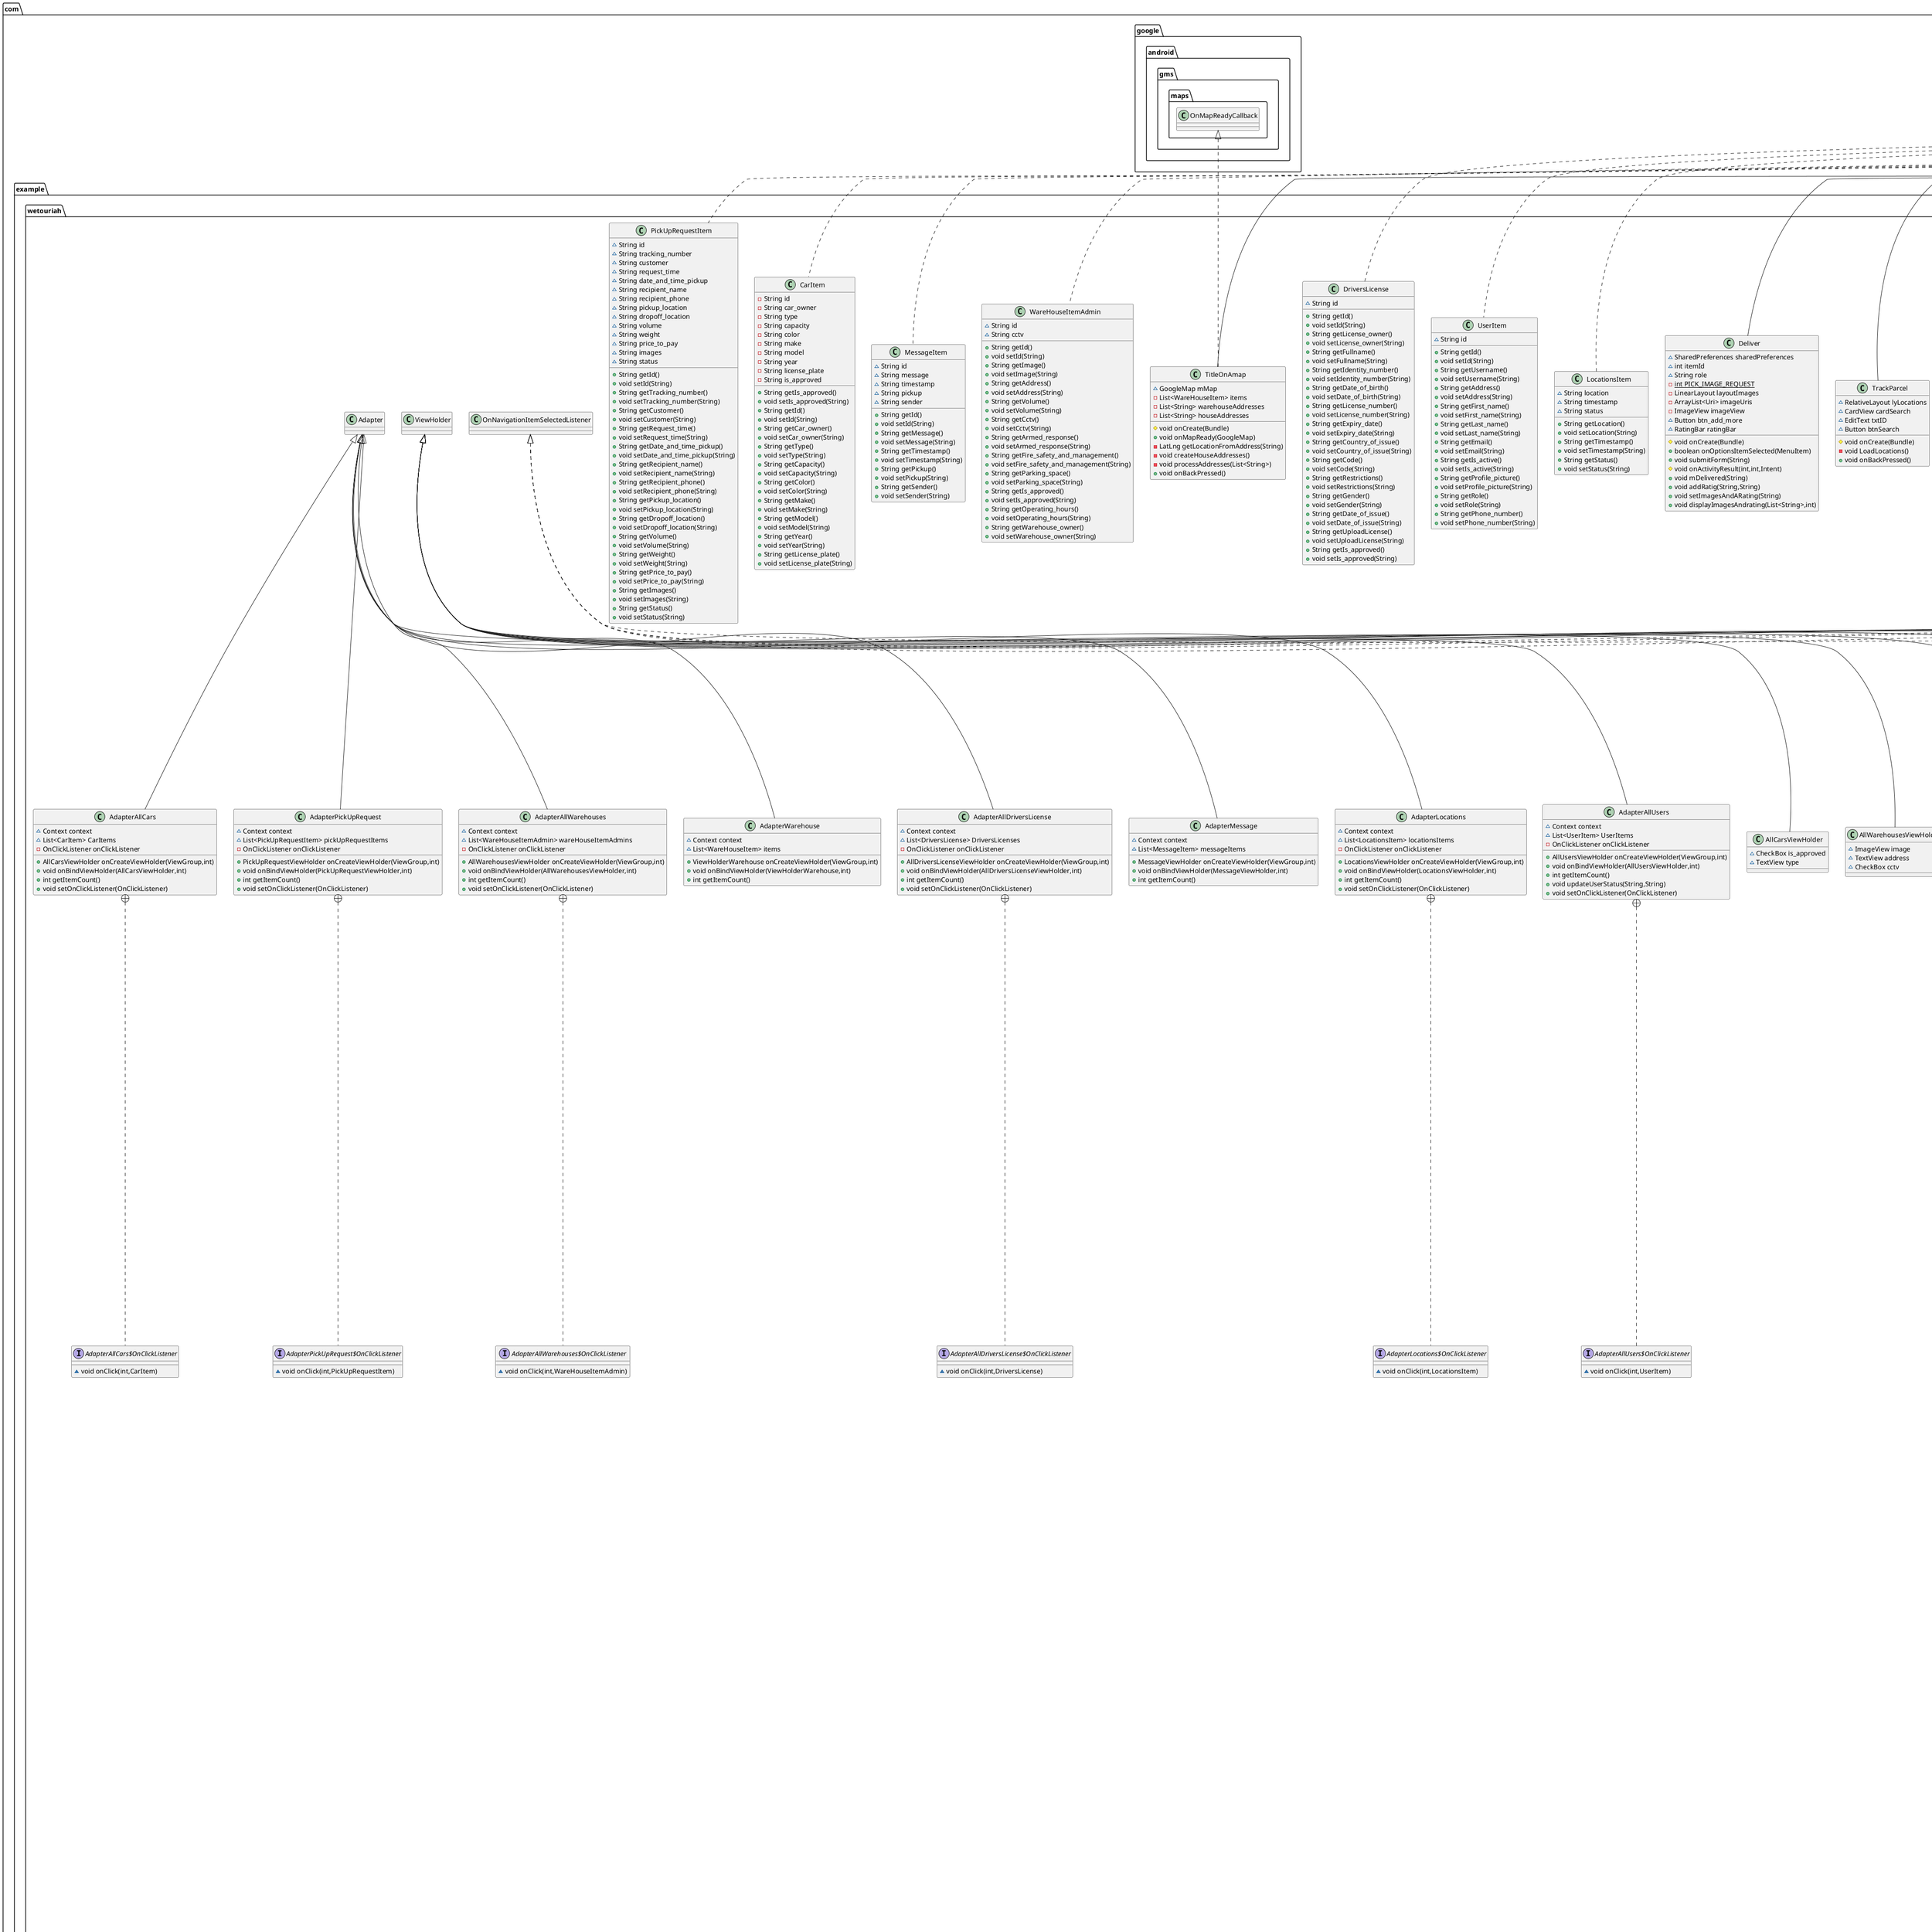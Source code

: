@startuml
class com.example.wetouriah.ViewHolderWarehouse {
~ TextView address
}
class com.example.wetouriah.ImageResponse {
- String requestPickupImages
+ String getRequestPickupImages()
+ void setRequestPickupImages(String)
}
class com.example.wetouriah.WareHouseItemAdmin {
~ String id
~ String cctv
+ String getId()
+ void setId(String)
+ String getImage()
+ void setImage(String)
+ String getAddress()
+ void setAddress(String)
+ String getVolume()
+ void setVolume(String)
+ String getCctv()
+ void setCctv(String)
+ String getArmed_response()
+ void setArmed_response(String)
+ String getFire_safety_and_management()
+ void setFire_safety_and_management(String)
+ String getParking_space()
+ void setParking_space(String)
+ String getIs_approved()
+ void setIs_approved(String)
+ String getOperating_hours()
+ void setOperating_hours(String)
+ String getWarehouse_owner()
+ void setWarehouse_owner(String)
}
class com.example.wetouriah.AdapterAllUsers {
~ Context context
~ List<UserItem> UserItems
- OnClickListener onClickListener
+ AllUsersViewHolder onCreateViewHolder(ViewGroup,int)
+ void onBindViewHolder(AllUsersViewHolder,int)
+ int getItemCount()
+ void updateUserStatus(String,String)
+ void setOnClickListener(OnClickListener)
}
interface com.example.wetouriah.AdapterAllUsers$OnClickListener {
~ void onClick(int,UserItem)
}
class com.example.wetouriah.WarehousePortal {
- DrawerLayout drawerLayout
- ActionBarDrawerToggle toggle
- NavigationView navigationView
- TabLayout tab_layout
- RelativeLayout lyAllUndelivered
~ EditText pickdateEditText
~ EditText recipient_name
~ Button btnAddPickRequest
- int year
~ FloatingActionButton mAddFab
~ RelativeLayout lyPickRequestList
~ ScrollView lyAddPickRequest
~ TextView headerUsername
~ TextView qPrice
- Handler handler
- Runnable runnable
+ {static} String NEXT_SCREEN
# void onCreate(Bundle)
+ boolean onOptionsItemSelected(MenuItem)
- void showToast(String)
- void Logout()
+ boolean onNavigationItemSelected(MenuItem)
+ void onBackPressed()
- void showDatePicker(EditText)
- void showTimePicker(EditText)
+ double mCalulatePrice(double,double,double)
- void startPeriodicApiCall()
- void createNotification()
}
class com.example.wetouriah.TrackParcel {
~ RelativeLayout lyLocations
~ CardView cardSearch
~ EditText txtID
~ Button btnSearch
# void onCreate(Bundle)
- void LoadLocations()
+ void onBackPressed()
}
class com.example.wetouriah.Deliver {
~ SharedPreferences sharedPreferences
~ int itemId
~ String role
- {static} int PICK_IMAGE_REQUEST
- LinearLayout layoutImages
- ArrayList<Uri> imageUris
- ImageView imageView
~ Button btn_add_more
~ RatingBar ratingBar
# void onCreate(Bundle)
+ boolean onOptionsItemSelected(MenuItem)
+ void submitForm(String)
# void onActivityResult(int,int,Intent)
+ void mDelivered(String)
+ void addRatig(String,String)
+ void setImagesAndARating(String)
+ void displayImagesAndrating(List<String>,int)
}
class com.example.wetouriah.PickUpRequestItem {
~ String id
~ String tracking_number
~ String customer
~ String request_time
~ String date_and_time_pickup
~ String recipient_name
~ String recipient_phone
~ String pickup_location
~ String dropoff_location
~ String volume
~ String weight
~ String price_to_pay
~ String images
~ String status
+ String getId()
+ void setId(String)
+ String getTracking_number()
+ void setTracking_number(String)
+ String getCustomer()
+ void setCustomer(String)
+ String getRequest_time()
+ void setRequest_time(String)
+ String getDate_and_time_pickup()
+ void setDate_and_time_pickup(String)
+ String getRecipient_name()
+ void setRecipient_name(String)
+ String getRecipient_phone()
+ void setRecipient_phone(String)
+ String getPickup_location()
+ void setPickup_location(String)
+ String getDropoff_location()
+ void setDropoff_location(String)
+ String getVolume()
+ void setVolume(String)
+ String getWeight()
+ void setWeight(String)
+ String getPrice_to_pay()
+ void setPrice_to_pay(String)
+ String getImages()
+ void setImages(String)
+ String getStatus()
+ void setStatus(String)
}
class com.example.wetouriah.Register {
- RelativeLayout lyUsernameAndPassword
- Button btnRolesNext
- ImageView imageView
- EditText email
- RadioGroup rgRoles
- String imagepath
- String role
# void onCreate(Bundle)
# void onActivityResult(int,int,Intent)
+ void SimpleAddUser(String,String,String,String,String,String,String,String,String)
+ void addUser(String,String,String,String,String,String,String,String,String,String,String)
+ void onBackPressed()
}
class com.example.wetouriah.AllCarsViewHolder {
~ CheckBox is_approved
~ TextView type
}
class com.example.wetouriah.Signature {
- int mDefaultColor
- {static} int REQUEST_CODE
~ Button btnSave
~ ImageView imgSignature
~ SignatureView signature_view
~ View preview_selected_color
# void onCreate(Bundle)
+ void onRequestPermissionsResult(int,String[],int[])
+ void saveImage()
+ void onBackPressed()
}
class com.example.wetouriah.TaskAssignmentChecker {
}
class com.example.wetouriah.DriversLicense {
~ String id
+ String getId()
+ void setId(String)
+ String getLicense_owner()
+ void setLicense_owner(String)
+ String getFullname()
+ void setFullname(String)
+ String getIdentity_number()
+ void setIdentity_number(String)
+ String getDate_of_birth()
+ void setDate_of_birth(String)
+ String getLicense_number()
+ void setLicense_number(String)
+ String getExpiry_date()
+ void setExpiry_date(String)
+ String getCountry_of_issue()
+ void setCountry_of_issue(String)
+ String getCode()
+ void setCode(String)
+ String getRestrictions()
+ void setRestrictions(String)
+ String getGender()
+ void setGender(String)
+ String getDate_of_issue()
+ void setDate_of_issue(String)
+ String getUploadLicense()
+ void setUploadLicense(String)
+ String getIs_approved()
+ void setIs_approved(String)
}
class com.example.wetouriah.DriverPortal {
~ Button btnProfile
- DrawerLayout drawerLayout
- ActionBarDrawerToggle toggle
- NavigationView navigationView
~ TextView headerUsername
- TabLayout tab_layout
- RelativeLayout lyAllUndelivered
- Handler handler
- Runnable runnable
+ {static} String NEXT_SCREEN
# void onCreate(Bundle)
+ boolean onOptionsItemSelected(MenuItem)
+ boolean onNavigationItemSelected(MenuItem)
+ void onBackPressed()
- void showToast(String)
- void Logout()
- void createNotification(PickUpRequestItem)
- void startPeriodicApiCall()
}
class com.example.wetouriah.History {
# void onCreate(Bundle)
}
class com.example.wetouriah.MessagesResponse {
- Integer id
- String message
- String timestamp
- Integer pickup
- Integer sender
+ Integer getId()
+ void setId(Integer)
+ String getMessage()
+ void setMessage(String)
+ String getTimestamp()
+ void setTimestamp(String)
+ Integer getPickup()
+ void setPickup(Integer)
+ Integer getSender()
+ void setSender(Integer)
}
class com.example.wetouriah.AuthenticatedUser {
- String username
- String role
- String id
+ String getUsername()
+ void setUsername(String)
+ String getRole()
+ void setRole(String)
+ String getID()
+ void setID(String)
}
class com.example.wetouriah.AdminPortal {
~ RelativeLayout lyAllusers
- DrawerLayout drawerLayout
- ActionBarDrawerToggle toggle
- NavigationView navigationView
~ TextView headerUsername
# void onCreate(Bundle)
+ void mGetAllUsers()
+ void mGetAllCars()
+ void mGetAllDriversLicense()
+ void mGetAllWarehouses()
+ boolean onOptionsItemSelected(MenuItem)
+ boolean onNavigationItemSelected(MenuItem)
+ void hideAlllayers()
+ void DriversLicense()
+ void changePassword()
+ void onBackPressed()
- void showToast(String)
- void Logout()
}
class com.example.wetouriah.AdapterAllCars {
~ Context context
~ List<CarItem> CarItems
- OnClickListener onClickListener
+ AllCarsViewHolder onCreateViewHolder(ViewGroup,int)
+ void onBindViewHolder(AllCarsViewHolder,int)
+ int getItemCount()
+ void setOnClickListener(OnClickListener)
}
interface com.example.wetouriah.AdapterAllCars$OnClickListener {
~ void onClick(int,CarItem)
}
class com.example.wetouriah.AdapterPickUpRequest {
~ Context context
~ List<PickUpRequestItem> pickUpRequestItems
- OnClickListener onClickListener
+ PickUpRequestViewHolder onCreateViewHolder(ViewGroup,int)
+ void onBindViewHolder(PickUpRequestViewHolder,int)
+ int getItemCount()
+ void setOnClickListener(OnClickListener)
}
interface com.example.wetouriah.AdapterPickUpRequest$OnClickListener {
~ void onClick(int,PickUpRequestItem)
}
class com.example.wetouriah.PickUpRequestDetailed {
~ TextView request_time
~ TextView recipient_name
~ Button drive
~ RadioGroup rdgAcceptDecline
~ RadioButton rdAccept
~ RelativeLayout lyMainDetailed
~ Button btnRate
~ PickUpRequestItem pickUpRequestItem
~ String pickup
~ SharedPreferences sharedPreferences
~ String role
~ Button btnSign
+ {static} String NEXT_SCREEN
# void onCreate(Bundle)
+ boolean onOptionsItemSelected(MenuItem)
+ void GetAnID(String)
+ {static} void openGoogleMapsDirections(Context,String,String)
- {static} LatLng geocodeAddress(Context,String)
+ void mAcceptDecline(String,String)
+ boolean onCreateOptionsMenu(Menu)
}
class com.example.wetouriah.AddUserResponse {
- Boolean success
- Integer statusCode
- String message
+ Boolean getSuccess()
+ void setSuccess(Boolean)
+ Integer getStatusCode()
+ void setStatusCode(Integer)
+ String getMessage()
+ void setMessage(String)
}
class com.example.wetouriah.AdapterAllWarehouses {
~ Context context
~ List<WareHouseItemAdmin> wareHouseItemAdmins
- OnClickListener onClickListener
+ AllWarehousesViewHolder onCreateViewHolder(ViewGroup,int)
+ void onBindViewHolder(AllWarehousesViewHolder,int)
+ int getItemCount()
+ void setOnClickListener(OnClickListener)
}
interface com.example.wetouriah.AdapterAllWarehouses$OnClickListener {
~ void onClick(int,WareHouseItemAdmin)
}
class com.example.wetouriah.DirectionParser {
+ List<List<HashMap<String,String>>> parse(JSONObject)
- List<LatLng> decodePoly(String)
}
class com.example.wetouriah.APIResponse {
- Boolean success
- Integer statusCode
- String message
+ Boolean getSuccess()
+ void setSuccess(Boolean)
+ Integer getStatusCode()
+ void setStatusCode(Integer)
+ String getMessage()
+ void setMessage(String)
}
class com.example.wetouriah.AddCar {
~ EditText car_owner
~ CheckBox is_approved
~ Button btnAddCar
- APIService apiService
~ String user_id
# void onCreate(Bundle)
+ boolean onOptionsItemSelected(MenuItem)
- void addCar(CarItem)
- void mupdateCar(CarItem)
+ void loadCar(String)
+ void add_updateCar(String,String)
}
class com.example.wetouriah.WarehouseResponse {
- Integer id
- String image
- String address
- String volume
- Boolean cctv
- Boolean armedResponse
- Boolean fireSafetyAndManagement
- Boolean parkingSpace
- String operatingHours
- Boolean isApproved
- Integer warehouseOwner
+ Integer getId()
+ void setId(Integer)
+ String getImage()
+ void setImage(String)
+ String getAddress()
+ void setAddress(String)
+ String getVolume()
+ void setVolume(String)
+ Boolean getCctv()
+ void setCctv(Boolean)
+ Boolean getArmedResponse()
+ void setArmedResponse(Boolean)
+ Boolean getFireSafetyAndManagement()
+ void setFireSafetyAndManagement(Boolean)
+ Boolean getParkingSpace()
+ void setParkingSpace(Boolean)
+ String getOperatingHours()
+ void setOperatingHours(String)
+ Boolean getIsApproved()
+ void setIsApproved(Boolean)
+ Integer getWarehouseOwner()
+ void setWarehouseOwner(Integer)
}
class com.example.wetouriah.Login {
~ EditText edtUsername
~ Button btnButton
~ TextView btnResetPassword
# void onCreate(Bundle)
+ void mLogin(String,String)
+ void changePassword()
+ void onBackPressed()
}
class com.example.wetouriah.AllWarehousesViewHolder {
~ ImageView image
~ TextView address
~ CheckBox cctv
}
class com.example.wetouriah.UserItem {
~ String id
+ String getId()
+ void setId(String)
+ String getUsername()
+ void setUsername(String)
+ String getAddress()
+ void setAddress(String)
+ String getFirst_name()
+ void setFirst_name(String)
+ String getLast_name()
+ void setLast_name(String)
+ String getEmail()
+ void setEmail(String)
+ String getIs_active()
+ void setIs_active(String)
+ String getProfile_picture()
+ void setProfile_picture(String)
+ String getRole()
+ void setRole(String)
+ String getPhone_number()
+ void setPhone_number(String)
}
interface com.example.wetouriah.APIService {
~ Call<AddUserResponse> addUser(RequestBody,RequestBody,RequestBody,RequestBody,RequestBody,MultipartBody.Part,RequestBody,RequestBody,RequestBody,RequestBody)
~ Call<APIResponse> updateUser(RequestBody,RequestBody,RequestBody,MultipartBody.Part,RequestBody,RequestBody,RequestBody,RequestBody)
~ Call<LoginResponse> loginUser(RequestBody,RequestBody)
~ Call<WarehouseResponse> getWarehouse(RequestBody)
~ Call<APIResponse> addWarehouse(RequestBody,MultipartBody.Part,RequestBody,RequestBody,RequestBody,RequestBody,RequestBody,RequestBody,RequestBody)
~ Call<APIResponse> updateWarehouse(RequestBody,RequestBody,MultipartBody.Part,RequestBody,RequestBody,RequestBody,RequestBody,RequestBody,RequestBody,RequestBody)
~ Call<APIResponse> updateWarehouseNoImage(RequestBody,RequestBody,RequestBody,RequestBody,RequestBody,RequestBody,RequestBody,RequestBody,RequestBody)
~ Call<APIResponse> addPickRequest(RequestBody,RequestBody,RequestBody,RequestBody,RequestBody,RequestBody,RequestBody,RequestBody,RequestBody)
~ Call<ImageResponse> getImage(RequestBody)
~ Call<CarResponse> addCar(RequestBody,RequestBody,RequestBody,RequestBody,RequestBody,RequestBody,RequestBody,RequestBody,RequestBody)
~ Call<CarResponse> updateCar(RequestBody,RequestBody,RequestBody,RequestBody,RequestBody,RequestBody,RequestBody,RequestBody,RequestBody,RequestBody)
~ Call<DriversLicenseResponse> addDriversLicense(RequestBody,RequestBody,RequestBody,RequestBody,RequestBody,RequestBody,RequestBody,RequestBody,RequestBody,RequestBody,RequestBody,RequestBody)
~ Call<DriversLicenseResponse> updateDriversLicense(RequestBody,RequestBody,RequestBody,RequestBody,RequestBody,RequestBody,RequestBody,RequestBody,RequestBody,RequestBody,RequestBody,RequestBody,RequestBody,RequestBody)
~ Call<CarResponse> loadCar(RequestBody)
~ Call<DriversLicenseResponse> loadDriversLicense(RequestBody)
~ Call<PickupResponse> getPickUp(RequestBody)
~ Call<List<WarehouseResponse>> getWarehousesObjects(String)
~ Call<GetUserReponse> loadUser(RequestBody)
~ Call<APIResponse> rate(RequestBody,RequestBody)
~ Call<APIResponse> sendMessage(RequestBody,RequestBody,RequestBody)
~ Call<List<MessagesResponse>> getMessageObjects(RequestBody)
~ Call<List<AllUsersResponse>> getAllUSerObjects()
~ Call<List<CarResponse>> getAllCarObjects()
~ Call<List<WarehouseResponse>> getAllWareHouseObjects()
~ Call<List<DriversLicenseResponse>> getAllDriversLicenseObjects()
~ Call<APIResponse> updateWarehouseApproval(RequestBody,RequestBody,RequestBody)
~ Call<APIResponse> updateCarApproval(RequestBody,RequestBody)
~ Call<APIResponse> updateLicenseApproval(RequestBody,RequestBody)
~ Call<APIResponse> updateUserActive(RequestBody,RequestBody)
~ Call<List<RequestPickupResponse>> getPickupRequest(RequestBody,RequestBody,RequestBody)
~ Call<List<RequestPickupResponse>> getAllUserRequest(RequestBody)
~ Call<List<RequestPickupResponse>> getUnDeliveredObjects(RequestBody)
~ Call<List<RequestPickupResponse>> getUnRatedObjects(RequestBody)
~ Call<PickupResponse> getPickupIDfromRequestpickup(RequestBody)
~ Call<List<RequestPickupResponse>> getUnDeliveredDriverObjects(RequestBody)
~ Call<List<RequestPickupResponse>> getUnRatedDriverObjects(RequestBody)
~ Call<List<RequestPickupResponse>> getAllDriverObjects(RequestBody)
~ Call<RequestPickupResponse> checkTaskAssignment(RequestBody)
~ Call<APIResponse> acceptDeclineJob(RequestBody,RequestBody)
~ Call<APIResponse> uploadProofImage(RequestBody,MultipartBody.Part)
~ Call<APIResponse> setIsDelivered(RequestBody)
~ Call<DeliveryImagesAndRatingResponse> getImagesAndRating(RequestBody)
}
class com.example.wetouriah.TitleOnAmap {
~ GoogleMap mMap
- List<WareHouseItem> items
- List<String> warehouseAddresses
- List<String> houseAddresses
# void onCreate(Bundle)
+ void onMapReady(GoogleMap)
- LatLng getLocationFromAddress(String)
- void createHouseAddresses()
- void processAddresses(List<String>)
+ void onBackPressed()
}
class com.example.wetouriah.AddDriversLicense {
~ EditText license_owner
~ CheckBox is_approved
- APIService apiService
~ Button btnAddDriversLicense
~ String user_id
# void onCreate(Bundle)
+ boolean onOptionsItemSelected(MenuItem)
- void addDriversLicense(DriversLicense)
- void mupdateCar(DriversLicense)
+ void loadDriversLicense(String)
+ void add_updateDriversLicense(String,String)
}
class com.example.wetouriah.AdapterWarehouse {
~ Context context
~ List<WareHouseItem> items
+ ViewHolderWarehouse onCreateViewHolder(ViewGroup,int)
+ void onBindViewHolder(ViewHolderWarehouse,int)
+ int getItemCount()
}
class com.example.wetouriah.AllDriversLicenseViewHolder {
~ TextView id
~ CheckBox is_approved
}
class com.example.wetouriah.Constants {
+ {static} String SERVER_IP_ADDRESS
}
class com.example.wetouriah.RealPathUtil {
+ {static} String getRealPath(Context,Uri)
+ {static} String getRealPathFromURI_API11to18(Context,Uri)
+ {static} String getRealPathFromURI_BelowAPI11(Context,Uri)
+ {static} String getRealPathFromURI_API19(Context,Uri)
+ {static} String getDataColumn(Context,Uri,String,String[])
+ {static} boolean isExternalStorageDocument(Uri)
+ {static} boolean isDownloadsDocument(Uri)
+ {static} boolean isMediaDocument(Uri)
+ {static} boolean isGooglePhotosUri(Uri)
}
class com.example.wetouriah.PickupResponse {
- Integer id
- String startDatetime
- String endDatetime
- Object duration
- Object tip
- Object rating
- String lastKnownLocation
- Boolean isDelivered
- Integer requestPickup
- Integer car
+ Integer getId()
+ void setId(Integer)
+ String getStartDatetime()
+ void setStartDatetime(String)
+ String getEndDatetime()
+ void setEndDatetime(String)
+ Object getDuration()
+ void setDuration(Object)
+ Object getTip()
+ void setTip(Object)
+ Object getRating()
+ void setRating(Object)
+ String getLastKnownLocation()
+ void setLastKnownLocation(String)
+ Boolean getIsDelivered()
+ void setIsDelivered(Boolean)
+ Integer getRequestPickup()
+ void setRequestPickup(Integer)
+ Integer getCar()
+ void setCar(Integer)
}
class com.example.wetouriah.CarItem {
- String id
- String car_owner
- String type
- String capacity
- String color
- String make
- String model
- String year
- String license_plate
- String is_approved
+ String getIs_approved()
+ void setIs_approved(String)
+ String getId()
+ void setId(String)
+ String getCar_owner()
+ void setCar_owner(String)
+ String getType()
+ void setType(String)
+ String getCapacity()
+ void setCapacity(String)
+ String getColor()
+ void setColor(String)
+ String getMake()
+ void setMake(String)
+ String getModel()
+ void setModel(String)
+ String getYear()
+ void setYear(String)
+ String getLicense_plate()
+ void setLicense_plate(String)
}
class com.example.wetouriah.AllUsersViewHolder {
~ ImageView profile_picture
~ CheckBox is_active
~ TextView username
}
class com.example.wetouriah.CustomerPortal {
- DrawerLayout drawerLayout
- ActionBarDrawerToggle toggle
- NavigationView navigationView
- RelativeLayout lyPickRequestList
- RelativeLayout lyLocationsWightVolume
~ EditText pickdateEditText
~ EditText recipient_name
~ Button btnAddPickRequest
- int year
~ FloatingActionButton mAddFab
~ ScrollView lyAddPickRequest
~ TextView headerUsername
~ TextView txtPrice
- Handler handler
- Runnable runnable
+ {static} String NEXT_SCREEN
# void onCreate(Bundle)
+ boolean onOptionsItemSelected(MenuItem)
+ boolean onNavigationItemSelected(MenuItem)
+ void onBackPressed()
- void hideAllLayers()
- void showToast(String)
- void Logout()
- void showDatePicker(EditText)
- void showTimePicker(EditText)
+ void mAddpickRequest(String,String,String,String,String,String,String,String,String)
+ void mGetAllPickRequest()
+ double mCalulatePrice(double,double,double)
- void startPeriodicApiCall()
- void createNotification()
+ void changePassword()
}
class com.example.wetouriah.AdapterAllDriversLicense {
~ Context context
~ List<DriversLicense> DriversLicenses
- OnClickListener onClickListener
+ AllDriversLicenseViewHolder onCreateViewHolder(ViewGroup,int)
+ void onBindViewHolder(AllDriversLicenseViewHolder,int)
+ int getItemCount()
+ void setOnClickListener(OnClickListener)
}
interface com.example.wetouriah.AdapterAllDriversLicense$OnClickListener {
~ void onClick(int,DriversLicense)
}
class com.example.wetouriah.CarResponse {
- Integer id
- String type
- String capacity
- String color
- String make
- String model
- String year
- String licensePlate
- Boolean isApproved
- Integer carOwner
+ Integer getId()
+ void setId(Integer)
+ String getType()
+ void setType(String)
+ String getCapacity()
+ void setCapacity(String)
+ String getColor()
+ void setColor(String)
+ String getMake()
+ void setMake(String)
+ String getModel()
+ void setModel(String)
+ String getYear()
+ void setYear(String)
+ String getLicensePlate()
+ void setLicensePlate(String)
+ Boolean getIsApproved()
+ void setIsApproved(Boolean)
+ Integer getCarOwner()
+ void setCarOwner(Integer)
}
class com.example.wetouriah.LoginResponse {
- Boolean success
- Integer statusCode
- String message
- String access
- String refresh
- AuthenticatedUser authenticatedUser
+ Boolean getSuccess()
+ void setSuccess(Boolean)
+ Integer getStatusCode()
+ void setStatusCode(Integer)
+ String getMessage()
+ void setMessage(String)
+ String getAccess()
+ void setAccess(String)
+ String getRefresh()
+ void setRefresh(String)
+ AuthenticatedUser getAuthenticatedUser()
+ void setAuthenticatedUser(AuthenticatedUser)
}
class com.example.wetouriah.AllUsersResponse {
- Integer id
- String password
- Object lastLogin
- Boolean isSuperuser
- String username
- String firstName
- String lastName
- String email
- Boolean isStaff
- Boolean isActive
- String dateJoined
- String profilePicture
- Integer role
- String title
- String firstname
- String lastname
- String address
- String phoneNumber
- List<Object> groups
- List<Object> userPermissions
+ Integer getId()
+ void setId(Integer)
+ String getPassword()
+ void setPassword(String)
+ Object getLastLogin()
+ void setLastLogin(Object)
+ Boolean getIsSuperuser()
+ void setIsSuperuser(Boolean)
+ String getUsername()
+ void setUsername(String)
+ String getFirstName()
+ void setFirstName(String)
+ String getLastName()
+ void setLastName(String)
+ String getEmail()
+ void setEmail(String)
+ Boolean getIsStaff()
+ void setIsStaff(Boolean)
+ Boolean getIsActive()
+ void setIsActive(Boolean)
+ String getDateJoined()
+ void setDateJoined(String)
+ String getProfilePicture()
+ void setProfilePicture(String)
+ Integer getRole()
+ void setRole(Integer)
+ String getTitle()
+ void setTitle(String)
+ String getFirstname()
+ void setFirstname(String)
+ String getLastname()
+ void setLastname(String)
+ String getAddress()
+ void setAddress(String)
+ String getPhoneNumber()
+ void setPhoneNumber(String)
+ List<Object> getGroups()
+ void setGroups(List<Object>)
+ List<Object> getUserPermissions()
+ void setUserPermissions(List<Object>)
}
class com.example.wetouriah.Profile {
- ImageView imageView
- EditText email
- Button selectImageButton
- String imagepath
- CheckBox status
~ String user_id
# void onCreate(Bundle)
+ void updateUserStatus(String,String)
# void onActivityResult(int,int,Intent)
+ boolean onOptionsItemSelected(MenuItem)
+ void updateUser(String,String,String,String,String,String,String)
+ void loadUser(String)
}
class com.example.wetouriah.MessageViewHolder {
~ TextView message
}
class com.example.wetouriah.MainActivity {
~ Button btnLogin
# void onCreate(Bundle)
# void onResume()
# void onPause()
# void onDestroy()
}
class com.example.wetouriah.RequestPickupResponse {
- Integer id
- String trackingNumber
- String requestTime
- String dateAndTimePickup
- String recipientName
- String recipientPhone
- Object pickupLocation
- Object dropoffLocation
- Object volume
- String weight
- Object priceToPay
- Integer status
- Integer customer
- List<Integer> images
+ Integer getId()
+ void setId(Integer)
+ String getTrackingNumber()
+ void setTrackingNumber(String)
+ String getRequestTime()
+ void setRequestTime(String)
+ String getDateAndTimePickup()
+ void setDateAndTimePickup(String)
+ String getRecipientName()
+ void setRecipientName(String)
+ String getRecipientPhone()
+ void setRecipientPhone(String)
+ Object getPickupLocation()
+ void setPickupLocation(Object)
+ Object getDropoffLocation()
+ void setDropoffLocation(Object)
+ Object getVolume()
+ void setVolume(Object)
+ String getWeight()
+ void setWeight(String)
+ Object getPriceToPay()
+ void setPriceToPay(Object)
+ Integer getStatus()
+ void setStatus(Integer)
+ Integer getCustomer()
+ void setCustomer(Integer)
+ List<Integer> getImages()
+ void setImages(List<Integer>)
}
class com.example.wetouriah.Chat {
~ EditText edtmessage
~ Button btnSend
~ String pickup
# void onCreate(Bundle)
+ void sendMessage(String,String,String)
+ void mGetMessages(String)
+ boolean onOptionsItemSelected(MenuItem)
}
class com.example.wetouriah.MessageItem {
~ String id
~ String message
~ String timestamp
~ String pickup
~ String sender
+ String getId()
+ void setId(String)
+ String getMessage()
+ void setMessage(String)
+ String getTimestamp()
+ void setTimestamp(String)
+ String getPickup()
+ void setPickup(String)
+ String getSender()
+ void setSender(String)
}
class com.example.wetouriah.AdapterMessage {
~ Context context
~ List<MessageItem> messageItems
+ MessageViewHolder onCreateViewHolder(ViewGroup,int)
+ void onBindViewHolder(MessageViewHolder,int)
+ int getItemCount()
}
class com.example.wetouriah.PickUpRequestViewHolder {
~ TextView tracking_number
}
class com.example.wetouriah.GetUserReponse {
- Integer id
- String password
- Object lastLogin
- Boolean isSuperuser
- String username
- String firstName
- String lastName
- String email
- Boolean isStaff
- Boolean isActive
- String dateJoined
- String profilePicture
- Integer role
- String title
- String firstname
- String lastname
- String address
- String phoneNumber
- List<Object> groups
- List<Object> userPermissions
+ Integer getId()
+ void setId(Integer)
+ String getPassword()
+ void setPassword(String)
+ Object getLastLogin()
+ void setLastLogin(Object)
+ Boolean getIsSuperuser()
+ void setIsSuperuser(Boolean)
+ String getUsername()
+ void setUsername(String)
+ String getFirstName()
+ void setFirstName(String)
+ String getLastName()
+ void setLastName(String)
+ String getEmail()
+ void setEmail(String)
+ Boolean getIsStaff()
+ void setIsStaff(Boolean)
+ Boolean getIsActive()
+ void setIsActive(Boolean)
+ String getDateJoined()
+ void setDateJoined(String)
+ String getProfilePicture()
+ void setProfilePicture(String)
+ Integer getRole()
+ void setRole(Integer)
+ String getTitle()
+ void setTitle(String)
+ String getFirstname()
+ void setFirstname(String)
+ String getLastname()
+ void setLastname(String)
+ String getAddress()
+ void setAddress(String)
+ String getPhoneNumber()
+ void setPhoneNumber(String)
+ List<Object> getGroups()
+ void setGroups(List<Object>)
+ List<Object> getUserPermissions()
+ void setUserPermissions(List<Object>)
}
class com.example.wetouriah.AdapterLocations {
~ Context context
~ List<LocationsItem> locationsItems
- OnClickListener onClickListener
+ LocationsViewHolder onCreateViewHolder(ViewGroup,int)
+ void onBindViewHolder(LocationsViewHolder,int)
+ int getItemCount()
+ void setOnClickListener(OnClickListener)
}
interface com.example.wetouriah.AdapterLocations$OnClickListener {
~ void onClick(int,LocationsItem)
}
class com.example.wetouriah.DriversLicenseResponse {
- Integer id
- String fullname
- String identityNumber
- String dateOfBirth
- Object licenseNumber
- String expiryDate
- String countryOfIssue
- String code
- String restrictions
- String gender
- String dateOfIssue
- String uploadLicense
- Boolean isApproved
- Integer licenseOwner
+ Integer getId()
+ void setId(Integer)
+ String getFullname()
+ void setFullname(String)
+ String getIdentityNumber()
+ void setIdentityNumber(String)
+ String getDateOfBirth()
+ void setDateOfBirth(String)
+ Object getLicenseNumber()
+ void setLicenseNumber(Object)
+ String getExpiryDate()
+ void setExpiryDate(String)
+ String getCountryOfIssue()
+ void setCountryOfIssue(String)
+ String getCode()
+ void setCode(String)
+ String getRestrictions()
+ void setRestrictions(String)
+ String getGender()
+ void setGender(String)
+ String getDateOfIssue()
+ void setDateOfIssue(String)
+ String getUploadLicense()
+ void setUploadLicense(String)
+ Boolean getIsApproved()
+ void setIsApproved(Boolean)
+ Integer getLicenseOwner()
+ void setLicenseOwner(Integer)
}
class com.example.wetouriah.User {
# void onCreate(Bundle)
}
class com.example.wetouriah.DeliveryImagesAndRatingResponse {
- List<String> images
- Integer rating
+ List<String> getImages()
+ void setImages(List<String>)
+ Integer getRating()
+ void setRating(Integer)
}
class com.example.wetouriah.LocationsItem {
~ String location
~ String timestamp
~ String status
+ String getLocation()
+ void setLocation(String)
+ String getTimestamp()
+ void setTimestamp(String)
+ String getStatus()
+ void setStatus(String)
}
class com.example.wetouriah.ResetPassword {
~ TextView btnlogin
~ Button btnResetButton
~ LinearLayout lyEnterUsername
~ TextInputEditText edtUsername
~ String receivedData
# void onCreate(Bundle)
+ void onBackPressed()
}
class com.example.wetouriah.LocationsViewHolder {
~ TextView location
}
class com.example.wetouriah.AddWarehouse {
~ String warehouse_owner
- String imagepath
~ ImageView image
~ EditText address
~ CheckBox cctv
~ Button btnAddWarehouse
- {static} String TAG
~ String user_id
# void onCreate(Bundle)
# void onActivityResult(int,int,Intent)
+ boolean onOptionsItemSelected(MenuItem)
+ void add_updateWarehouse(int,String,String,String,String,String,String,String,String)
+ void add_updateWarehouseNoImage(int,String,String,String,String,String,String,String,String)
+ void loadwarehouse(String)
+ void add_updateWarehouse(String,String,String)
}
class com.example.wetouriah.WareHouseItem {
~ String address
+ String getAddress()
+ void setAddress(String)
}


com.example.wetouriah.ViewHolder <|-- com.example.wetouriah.ViewHolderWarehouse
java.io.Serializable <|.. com.example.wetouriah.WareHouseItemAdmin
com.example.wetouriah.Adapter <|-- com.example.wetouriah.AdapterAllUsers
com.example.wetouriah.AdapterAllUsers +.. com.example.wetouriah.AdapterAllUsers$OnClickListener
com.example.wetouriah.OnNavigationItemSelectedListener <|.. com.example.wetouriah.WarehousePortal
androidx.appcompat.app.AppCompatActivity <|-- com.example.wetouriah.WarehousePortal
androidx.appcompat.app.AppCompatActivity <|-- com.example.wetouriah.TrackParcel
androidx.appcompat.app.AppCompatActivity <|-- com.example.wetouriah.Deliver
java.io.Serializable <|.. com.example.wetouriah.PickUpRequestItem
androidx.appcompat.app.AppCompatActivity <|-- com.example.wetouriah.Register
com.example.wetouriah.ViewHolder <|-- com.example.wetouriah.AllCarsViewHolder
androidx.appcompat.app.AppCompatActivity <|-- com.example.wetouriah.Signature
java.io.Serializable <|.. com.example.wetouriah.DriversLicense
com.example.wetouriah.OnNavigationItemSelectedListener <|.. com.example.wetouriah.DriverPortal
androidx.appcompat.app.AppCompatActivity <|-- com.example.wetouriah.DriverPortal
androidx.appcompat.app.AppCompatActivity <|-- com.example.wetouriah.History
com.example.wetouriah.OnNavigationItemSelectedListener <|.. com.example.wetouriah.AdminPortal
androidx.appcompat.app.AppCompatActivity <|-- com.example.wetouriah.AdminPortal
com.example.wetouriah.Adapter <|-- com.example.wetouriah.AdapterAllCars
com.example.wetouriah.AdapterAllCars +.. com.example.wetouriah.AdapterAllCars$OnClickListener
com.example.wetouriah.Adapter <|-- com.example.wetouriah.AdapterPickUpRequest
com.example.wetouriah.AdapterPickUpRequest +.. com.example.wetouriah.AdapterPickUpRequest$OnClickListener
androidx.appcompat.app.AppCompatActivity <|-- com.example.wetouriah.PickUpRequestDetailed
com.example.wetouriah.Adapter <|-- com.example.wetouriah.AdapterAllWarehouses
com.example.wetouriah.AdapterAllWarehouses +.. com.example.wetouriah.AdapterAllWarehouses$OnClickListener
androidx.appcompat.app.AppCompatActivity <|-- com.example.wetouriah.AddCar
androidx.appcompat.app.AppCompatActivity <|-- com.example.wetouriah.Login
com.example.wetouriah.ViewHolder <|-- com.example.wetouriah.AllWarehousesViewHolder
java.io.Serializable <|.. com.example.wetouriah.UserItem
com.google.android.gms.maps.OnMapReadyCallback <|.. com.example.wetouriah.TitleOnAmap
androidx.appcompat.app.AppCompatActivity <|-- com.example.wetouriah.TitleOnAmap
androidx.appcompat.app.AppCompatActivity <|-- com.example.wetouriah.AddDriversLicense
com.example.wetouriah.Adapter <|-- com.example.wetouriah.AdapterWarehouse
com.example.wetouriah.ViewHolder <|-- com.example.wetouriah.AllDriversLicenseViewHolder
java.io.Serializable <|.. com.example.wetouriah.CarItem
com.example.wetouriah.ViewHolder <|-- com.example.wetouriah.AllUsersViewHolder
com.example.wetouriah.OnNavigationItemSelectedListener <|.. com.example.wetouriah.CustomerPortal
androidx.appcompat.app.AppCompatActivity <|-- com.example.wetouriah.CustomerPortal
com.example.wetouriah.Adapter <|-- com.example.wetouriah.AdapterAllDriversLicense
com.example.wetouriah.AdapterAllDriversLicense +.. com.example.wetouriah.AdapterAllDriversLicense$OnClickListener
androidx.appcompat.app.AppCompatActivity <|-- com.example.wetouriah.Profile
com.example.wetouriah.ViewHolder <|-- com.example.wetouriah.MessageViewHolder
androidx.appcompat.app.AppCompatActivity <|-- com.example.wetouriah.MainActivity
androidx.appcompat.app.AppCompatActivity <|-- com.example.wetouriah.Chat
java.io.Serializable <|.. com.example.wetouriah.MessageItem
com.example.wetouriah.Adapter <|-- com.example.wetouriah.AdapterMessage
com.example.wetouriah.ViewHolder <|-- com.example.wetouriah.PickUpRequestViewHolder
com.example.wetouriah.Adapter <|-- com.example.wetouriah.AdapterLocations
com.example.wetouriah.AdapterLocations +.. com.example.wetouriah.AdapterLocations$OnClickListener
androidx.appcompat.app.AppCompatActivity <|-- com.example.wetouriah.User
java.io.Serializable <|.. com.example.wetouriah.LocationsItem
androidx.appcompat.app.AppCompatActivity <|-- com.example.wetouriah.ResetPassword
com.example.wetouriah.ViewHolder <|-- com.example.wetouriah.LocationsViewHolder
androidx.appcompat.app.AppCompatActivity <|-- com.example.wetouriah.AddWarehouse
@enduml